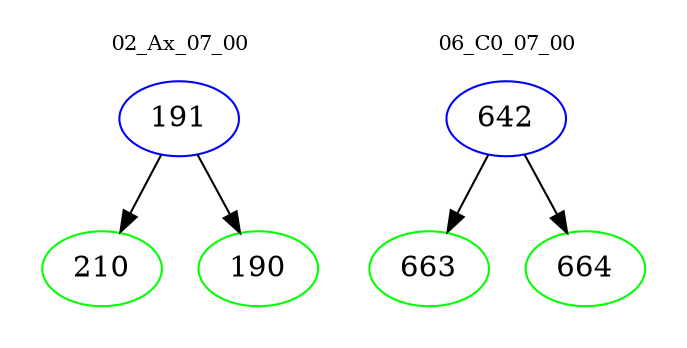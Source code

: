 digraph{
subgraph cluster_0 {
color = white
label = "02_Ax_07_00";
fontsize=10;
T0_191 [label="191", color="blue"]
T0_191 -> T0_210 [color="black"]
T0_210 [label="210", color="green"]
T0_191 -> T0_190 [color="black"]
T0_190 [label="190", color="green"]
}
subgraph cluster_1 {
color = white
label = "06_C0_07_00";
fontsize=10;
T1_642 [label="642", color="blue"]
T1_642 -> T1_663 [color="black"]
T1_663 [label="663", color="green"]
T1_642 -> T1_664 [color="black"]
T1_664 [label="664", color="green"]
}
}
